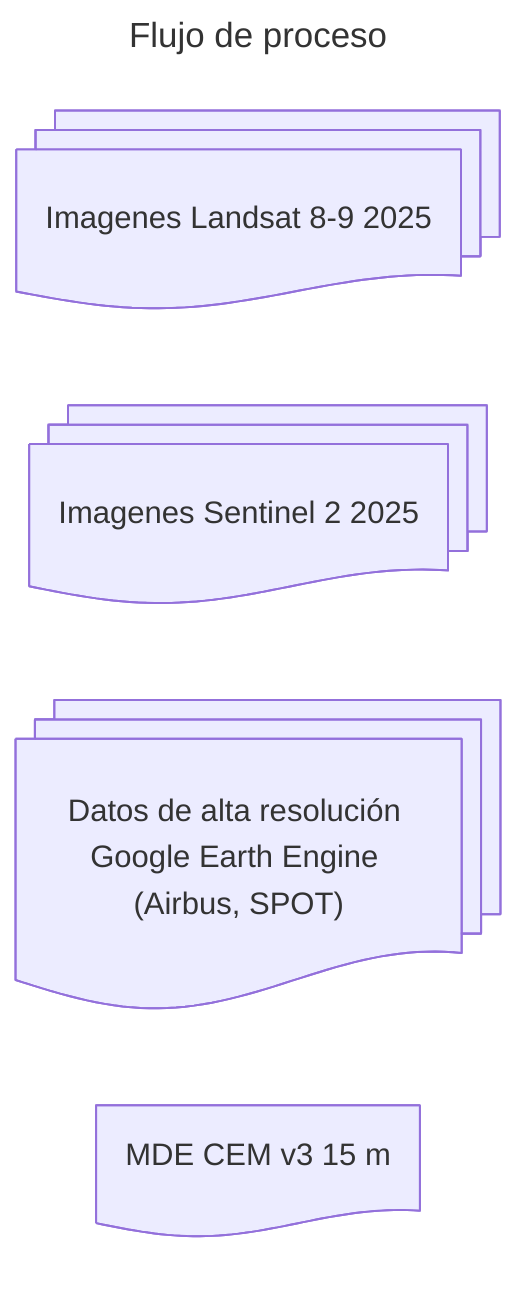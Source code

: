 ---
title: Flujo de proceso
---
flowchart LR
    L8@{ shape: docs, label: "Imagenes Landsat 8-9 2025"}
    S2@{ shape: docs, label: "Imagenes Sentinel 2 2025"}
    HR@{ shape: docs, label: "Datos de alta resolución Google Earth Engine (Airbus, SPOT)"}
    MDE@{ shape: doc, label: "MDE CEM v3 15 m"}